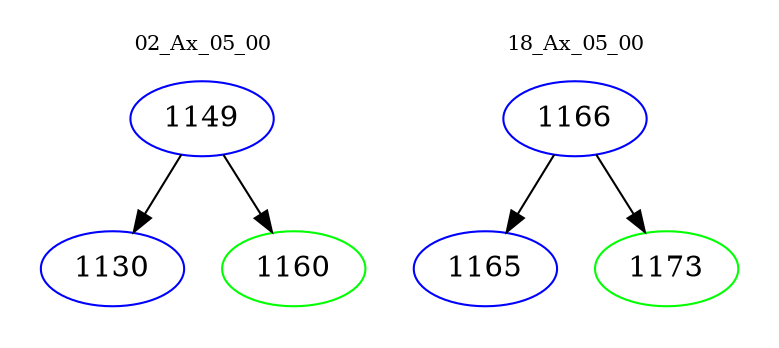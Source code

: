 digraph{
subgraph cluster_0 {
color = white
label = "02_Ax_05_00";
fontsize=10;
T0_1149 [label="1149", color="blue"]
T0_1149 -> T0_1130 [color="black"]
T0_1130 [label="1130", color="blue"]
T0_1149 -> T0_1160 [color="black"]
T0_1160 [label="1160", color="green"]
}
subgraph cluster_1 {
color = white
label = "18_Ax_05_00";
fontsize=10;
T1_1166 [label="1166", color="blue"]
T1_1166 -> T1_1165 [color="black"]
T1_1165 [label="1165", color="blue"]
T1_1166 -> T1_1173 [color="black"]
T1_1173 [label="1173", color="green"]
}
}
